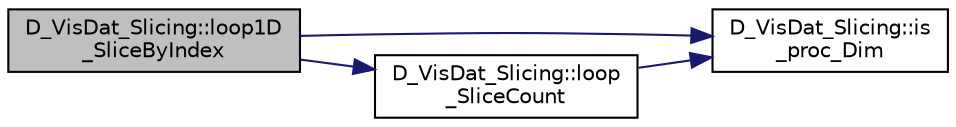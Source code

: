 digraph "D_VisDat_Slicing::loop1D_SliceByIndex"
{
 // LATEX_PDF_SIZE
  edge [fontname="Helvetica",fontsize="10",labelfontname="Helvetica",labelfontsize="10"];
  node [fontname="Helvetica",fontsize="10",shape=record];
  rankdir="LR";
  Node1 [label="D_VisDat_Slicing::loop1D\l_SliceByIndex",height=0.2,width=0.4,color="black", fillcolor="grey75", style="filled", fontcolor="black",tooltip=" "];
  Node1 -> Node2 [color="midnightblue",fontsize="10",style="solid",fontname="Helvetica"];
  Node2 [label="D_VisDat_Slicing::is\l_proc_Dim",height=0.2,width=0.4,color="black", fillcolor="white", style="filled",URL="$class_d___vis_dat___slicing.html#a8039a68e03e1165a965a9c25a9ff7882",tooltip=" "];
  Node1 -> Node3 [color="midnightblue",fontsize="10",style="solid",fontname="Helvetica"];
  Node3 [label="D_VisDat_Slicing::loop\l_SliceCount",height=0.2,width=0.4,color="black", fillcolor="white", style="filled",URL="$class_d___vis_dat___slicing.html#ab796f7dd75a5d3e8b00527679f38c09f",tooltip=" "];
  Node3 -> Node2 [color="midnightblue",fontsize="10",style="solid",fontname="Helvetica"];
}
